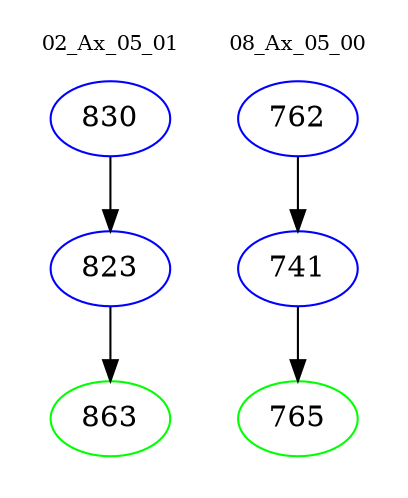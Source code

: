 digraph{
subgraph cluster_0 {
color = white
label = "02_Ax_05_01";
fontsize=10;
T0_830 [label="830", color="blue"]
T0_830 -> T0_823 [color="black"]
T0_823 [label="823", color="blue"]
T0_823 -> T0_863 [color="black"]
T0_863 [label="863", color="green"]
}
subgraph cluster_1 {
color = white
label = "08_Ax_05_00";
fontsize=10;
T1_762 [label="762", color="blue"]
T1_762 -> T1_741 [color="black"]
T1_741 [label="741", color="blue"]
T1_741 -> T1_765 [color="black"]
T1_765 [label="765", color="green"]
}
}
